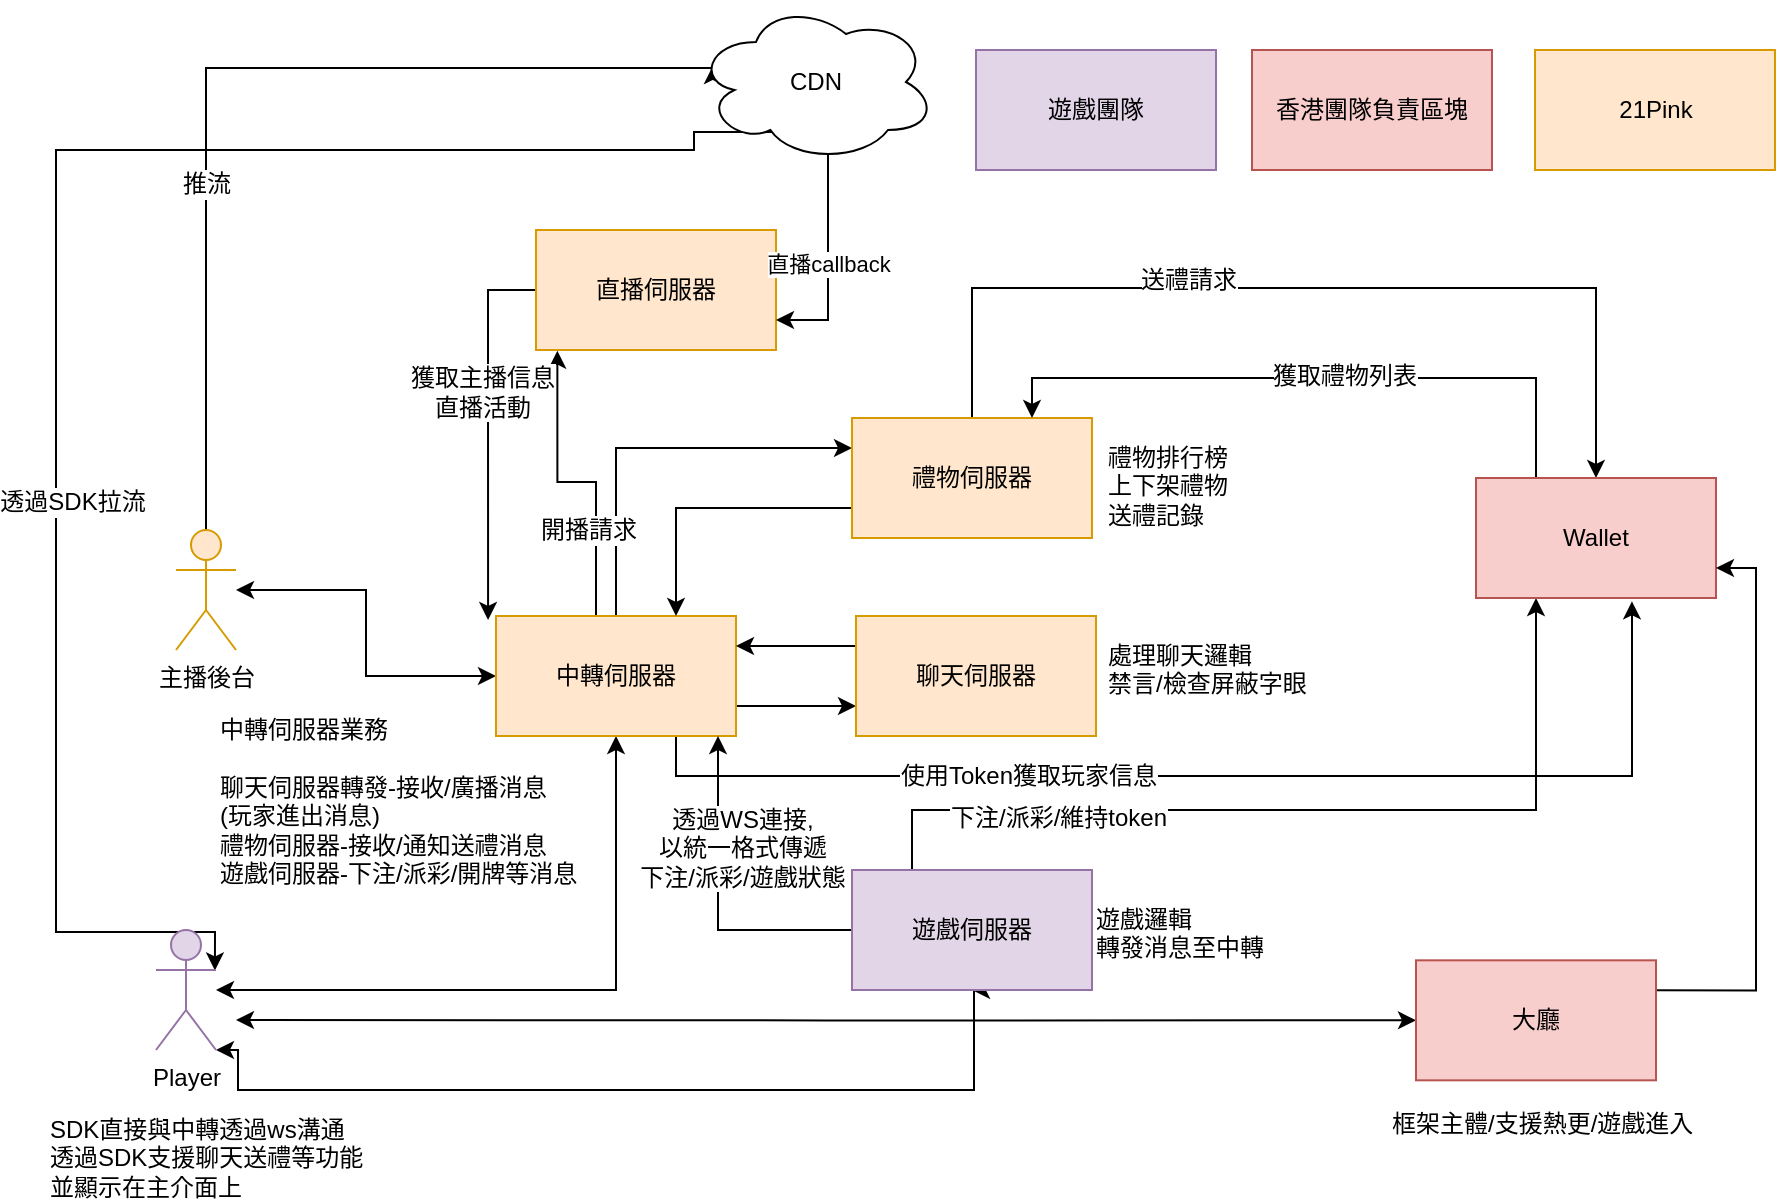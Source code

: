 <mxfile version="11.0.4" type="github"><diagram id="Ht1M8jgEwFfnCIfOTk4-" name="Page-1"><mxGraphModel dx="2066" dy="1030" grid="1" gridSize="10" guides="1" tooltips="1" connect="1" arrows="1" fold="1" page="1" pageScale="1" pageWidth="1169" pageHeight="827" math="0" shadow="0"><root><mxCell id="0"/><mxCell id="1" parent="0"/><mxCell id="rbGTBqMi0TTiPy2rkqW6-1" value="遊戲團隊" style="rounded=0;whiteSpace=wrap;html=1;fillColor=#e1d5e7;strokeColor=#9673a6;" parent="1" vertex="1"><mxGeometry x="617" y="81" width="120" height="60" as="geometry"/></mxCell><mxCell id="rbGTBqMi0TTiPy2rkqW6-2" value="21Pink" style="rounded=0;whiteSpace=wrap;html=1;fillColor=#ffe6cc;strokeColor=#d79b00;" parent="1" vertex="1"><mxGeometry x="896.5" y="81" width="120" height="60" as="geometry"/></mxCell><mxCell id="rbGTBqMi0TTiPy2rkqW6-3" value="香港團隊負責區塊" style="rounded=0;whiteSpace=wrap;html=1;fillColor=#f8cecc;strokeColor=#b85450;" parent="1" vertex="1"><mxGeometry x="755" y="81" width="120" height="60" as="geometry"/></mxCell><mxCell id="rbGTBqMi0TTiPy2rkqW6-34" style="edgeStyle=orthogonalEdgeStyle;rounded=0;orthogonalLoop=1;jettySize=auto;html=1;entryX=0;entryY=0.5;entryDx=0;entryDy=0;startArrow=classic;startFill=1;" parent="1" source="rbGTBqMi0TTiPy2rkqW6-13" target="rbGTBqMi0TTiPy2rkqW6-19" edge="1"><mxGeometry relative="1" as="geometry"/></mxCell><mxCell id="rbGTBqMi0TTiPy2rkqW6-88" style="edgeStyle=orthogonalEdgeStyle;rounded=0;orthogonalLoop=1;jettySize=auto;html=1;exitX=0.5;exitY=0;exitDx=0;exitDy=0;exitPerimeter=0;entryX=0.07;entryY=0.4;entryDx=0;entryDy=0;entryPerimeter=0;startArrow=none;startFill=0;" parent="1" source="rbGTBqMi0TTiPy2rkqW6-13" target="rbGTBqMi0TTiPy2rkqW6-85" edge="1"><mxGeometry relative="1" as="geometry"><Array as="points"><mxPoint x="232" y="90"/></Array></mxGeometry></mxCell><mxCell id="rbGTBqMi0TTiPy2rkqW6-89" value="推流" style="text;html=1;resizable=0;points=[];align=center;verticalAlign=middle;labelBackgroundColor=#ffffff;" parent="rbGTBqMi0TTiPy2rkqW6-88" vertex="1" connectable="0"><mxGeometry x="-0.286" relative="1" as="geometry"><mxPoint as="offset"/></mxGeometry></mxCell><mxCell id="rbGTBqMi0TTiPy2rkqW6-13" value="主播後台" style="shape=umlActor;verticalLabelPosition=bottom;labelBackgroundColor=#ffffff;verticalAlign=top;html=1;outlineConnect=0;fillColor=#ffe6cc;strokeColor=#d79b00;" parent="1" vertex="1"><mxGeometry x="217" y="321" width="30" height="60" as="geometry"/></mxCell><mxCell id="rbGTBqMi0TTiPy2rkqW6-33" style="edgeStyle=orthogonalEdgeStyle;rounded=0;orthogonalLoop=1;jettySize=auto;html=1;entryX=0.5;entryY=1;entryDx=0;entryDy=0;startArrow=classic;startFill=1;" parent="1" source="rbGTBqMi0TTiPy2rkqW6-20" target="rbGTBqMi0TTiPy2rkqW6-19" edge="1"><mxGeometry relative="1" as="geometry"/></mxCell><mxCell id="rbGTBqMi0TTiPy2rkqW6-52" style="edgeStyle=orthogonalEdgeStyle;rounded=0;orthogonalLoop=1;jettySize=auto;html=1;exitX=1;exitY=1;exitDx=0;exitDy=0;exitPerimeter=0;startArrow=classic;startFill=1;entryX=0.5;entryY=1;entryDx=0;entryDy=0;" parent="1" source="rbGTBqMi0TTiPy2rkqW6-20" target="rbGTBqMi0TTiPy2rkqW6-50" edge="1"><mxGeometry relative="1" as="geometry"><mxPoint x="615" y="571" as="targetPoint"/><Array as="points"><mxPoint x="248" y="581"/><mxPoint x="248" y="601"/><mxPoint x="616" y="601"/><mxPoint x="616" y="551"/></Array></mxGeometry></mxCell><mxCell id="rbGTBqMi0TTiPy2rkqW6-91" style="edgeStyle=orthogonalEdgeStyle;rounded=0;orthogonalLoop=1;jettySize=auto;html=1;exitX=0;exitY=0.333;exitDx=0;exitDy=0;exitPerimeter=0;entryX=0.16;entryY=0.55;entryDx=0;entryDy=0;entryPerimeter=0;startArrow=classic;startFill=1;" parent="1" edge="1"><mxGeometry relative="1" as="geometry"><mxPoint x="236.462" y="541.231" as="sourcePoint"/><mxPoint x="525.692" y="101.231" as="targetPoint"/><Array as="points"><mxPoint x="236" y="522"/><mxPoint x="157" y="522"/><mxPoint x="157" y="131"/><mxPoint x="476" y="131"/><mxPoint x="476" y="122"/><mxPoint x="525" y="122"/></Array></mxGeometry></mxCell><mxCell id="rbGTBqMi0TTiPy2rkqW6-92" value="透過SDK拉流" style="text;html=1;resizable=0;points=[];align=center;verticalAlign=middle;labelBackgroundColor=#ffffff;" parent="rbGTBqMi0TTiPy2rkqW6-91" vertex="1" connectable="0"><mxGeometry x="-0.293" relative="1" as="geometry"><mxPoint x="8" as="offset"/></mxGeometry></mxCell><mxCell id="rbGTBqMi0TTiPy2rkqW6-20" value="Player" style="shape=umlActor;verticalLabelPosition=bottom;labelBackgroundColor=#ffffff;verticalAlign=top;html=1;outlineConnect=0;fillColor=#e1d5e7;strokeColor=#9673a6;" parent="1" vertex="1"><mxGeometry x="207" y="521" width="30" height="60" as="geometry"/></mxCell><mxCell id="rbGTBqMi0TTiPy2rkqW6-40" style="edgeStyle=orthogonalEdgeStyle;rounded=0;orthogonalLoop=1;jettySize=auto;html=1;exitX=1;exitY=0.75;exitDx=0;exitDy=0;entryX=0;entryY=0.75;entryDx=0;entryDy=0;" parent="1" source="rbGTBqMi0TTiPy2rkqW6-19" target="rbGTBqMi0TTiPy2rkqW6-35" edge="1"><mxGeometry relative="1" as="geometry"/></mxCell><mxCell id="rbGTBqMi0TTiPy2rkqW6-47" style="edgeStyle=orthogonalEdgeStyle;rounded=0;orthogonalLoop=1;jettySize=auto;html=1;exitX=0.5;exitY=0;exitDx=0;exitDy=0;entryX=0;entryY=0.25;entryDx=0;entryDy=0;" parent="1" source="rbGTBqMi0TTiPy2rkqW6-19" target="rbGTBqMi0TTiPy2rkqW6-46" edge="1"><mxGeometry relative="1" as="geometry"/></mxCell><mxCell id="rbGTBqMi0TTiPy2rkqW6-67" style="edgeStyle=orthogonalEdgeStyle;rounded=0;orthogonalLoop=1;jettySize=auto;html=1;exitX=0.75;exitY=1;exitDx=0;exitDy=0;entryX=0.65;entryY=1.028;entryDx=0;entryDy=0;entryPerimeter=0;" parent="1" source="rbGTBqMi0TTiPy2rkqW6-19" target="rbGTBqMi0TTiPy2rkqW6-63" edge="1"><mxGeometry relative="1" as="geometry"/></mxCell><mxCell id="rbGTBqMi0TTiPy2rkqW6-68" value="使用Token獲取玩家信息" style="text;html=1;resizable=0;points=[];align=center;verticalAlign=middle;labelBackgroundColor=#ffffff;" parent="rbGTBqMi0TTiPy2rkqW6-67" vertex="1" connectable="0"><mxGeometry x="-0.331" relative="1" as="geometry"><mxPoint as="offset"/></mxGeometry></mxCell><mxCell id="rbGTBqMi0TTiPy2rkqW6-74" style="edgeStyle=orthogonalEdgeStyle;rounded=0;orthogonalLoop=1;jettySize=auto;html=1;exitX=0.25;exitY=0;exitDx=0;exitDy=0;entryX=0.089;entryY=1.006;entryDx=0;entryDy=0;entryPerimeter=0;startArrow=none;startFill=0;" parent="1" source="rbGTBqMi0TTiPy2rkqW6-19" target="rbGTBqMi0TTiPy2rkqW6-69" edge="1"><mxGeometry relative="1" as="geometry"><Array as="points"><mxPoint x="427" y="364"/><mxPoint x="427" y="297"/><mxPoint x="408" y="297"/></Array></mxGeometry></mxCell><mxCell id="rbGTBqMi0TTiPy2rkqW6-75" value="開播請求" style="text;html=1;resizable=0;points=[];align=center;verticalAlign=middle;labelBackgroundColor=#ffffff;" parent="rbGTBqMi0TTiPy2rkqW6-74" vertex="1" connectable="0"><mxGeometry x="-0.26" y="4" relative="1" as="geometry"><mxPoint as="offset"/></mxGeometry></mxCell><mxCell id="rbGTBqMi0TTiPy2rkqW6-19" value="中轉伺服器" style="rounded=0;whiteSpace=wrap;html=1;fillColor=#ffe6cc;strokeColor=#d79b00;" parent="1" vertex="1"><mxGeometry x="377" y="364" width="120" height="60" as="geometry"/></mxCell><mxCell id="rbGTBqMi0TTiPy2rkqW6-39" style="edgeStyle=orthogonalEdgeStyle;rounded=0;orthogonalLoop=1;jettySize=auto;html=1;exitX=0;exitY=0.25;exitDx=0;exitDy=0;entryX=1;entryY=0.25;entryDx=0;entryDy=0;" parent="1" source="rbGTBqMi0TTiPy2rkqW6-35" target="rbGTBqMi0TTiPy2rkqW6-19" edge="1"><mxGeometry relative="1" as="geometry"/></mxCell><mxCell id="rbGTBqMi0TTiPy2rkqW6-35" value="聊天伺服器" style="rounded=0;whiteSpace=wrap;html=1;fillColor=#ffe6cc;strokeColor=#d79b00;" parent="1" vertex="1"><mxGeometry x="557" y="364" width="120" height="60" as="geometry"/></mxCell><mxCell id="rbGTBqMi0TTiPy2rkqW6-42" value="處理聊天邏輯&lt;br&gt;禁言/檢查屏蔽字眼" style="text;html=1;resizable=0;points=[];autosize=1;align=left;verticalAlign=top;spacingTop=-4;" parent="1" vertex="1"><mxGeometry x="681" y="374" width="110" height="30" as="geometry"/></mxCell><mxCell id="rbGTBqMi0TTiPy2rkqW6-43" value="中轉伺服器業務&lt;br&gt;&lt;br&gt;聊天伺服器轉發-接收/廣播消息&lt;br&gt;(玩家進出消息)&lt;br&gt;禮物伺服器-接收/通知送禮消息&lt;br&gt;遊戲伺服器-下注/派彩/開牌等消息" style="text;html=1;resizable=0;points=[];autosize=1;align=left;verticalAlign=top;spacingTop=-4;" parent="1" vertex="1"><mxGeometry x="237" y="411" width="210" height="80" as="geometry"/></mxCell><mxCell id="rbGTBqMi0TTiPy2rkqW6-48" style="edgeStyle=orthogonalEdgeStyle;rounded=0;orthogonalLoop=1;jettySize=auto;html=1;exitX=0;exitY=0.75;exitDx=0;exitDy=0;entryX=0.75;entryY=0;entryDx=0;entryDy=0;" parent="1" source="rbGTBqMi0TTiPy2rkqW6-46" target="rbGTBqMi0TTiPy2rkqW6-19" edge="1"><mxGeometry relative="1" as="geometry"><mxPoint x="467" y="351" as="targetPoint"/></mxGeometry></mxCell><mxCell id="rbGTBqMi0TTiPy2rkqW6-58" style="edgeStyle=orthogonalEdgeStyle;rounded=0;orthogonalLoop=1;jettySize=auto;html=1;exitX=0.5;exitY=0;exitDx=0;exitDy=0;entryX=0.5;entryY=0;entryDx=0;entryDy=0;" parent="1" source="rbGTBqMi0TTiPy2rkqW6-46" target="rbGTBqMi0TTiPy2rkqW6-63" edge="1"><mxGeometry relative="1" as="geometry"><mxPoint x="807" y="186" as="targetPoint"/><Array as="points"><mxPoint x="615" y="200"/><mxPoint x="927" y="200"/></Array></mxGeometry></mxCell><mxCell id="rbGTBqMi0TTiPy2rkqW6-59" value="送禮請求" style="text;html=1;resizable=0;points=[];align=center;verticalAlign=middle;labelBackgroundColor=#ffffff;" parent="rbGTBqMi0TTiPy2rkqW6-58" vertex="1" connectable="0"><mxGeometry x="-0.267" y="4" relative="1" as="geometry"><mxPoint as="offset"/></mxGeometry></mxCell><mxCell id="rbGTBqMi0TTiPy2rkqW6-46" value="禮物伺服器" style="rounded=0;whiteSpace=wrap;html=1;fillColor=#ffe6cc;strokeColor=#d79b00;" parent="1" vertex="1"><mxGeometry x="555" y="265" width="120" height="60" as="geometry"/></mxCell><mxCell id="rbGTBqMi0TTiPy2rkqW6-65" style="edgeStyle=orthogonalEdgeStyle;rounded=0;orthogonalLoop=1;jettySize=auto;html=1;exitX=0.25;exitY=0;exitDx=0;exitDy=0;entryX=0.25;entryY=1;entryDx=0;entryDy=0;" parent="1" source="rbGTBqMi0TTiPy2rkqW6-50" target="rbGTBqMi0TTiPy2rkqW6-63" edge="1"><mxGeometry relative="1" as="geometry"><Array as="points"><mxPoint x="585" y="461"/><mxPoint x="897" y="461"/></Array></mxGeometry></mxCell><mxCell id="rbGTBqMi0TTiPy2rkqW6-66" value="下注/派彩/維持token" style="text;html=1;resizable=0;points=[];align=center;verticalAlign=middle;labelBackgroundColor=#ffffff;" parent="rbGTBqMi0TTiPy2rkqW6-65" vertex="1" connectable="0"><mxGeometry x="-0.541" y="-4" relative="1" as="geometry"><mxPoint as="offset"/></mxGeometry></mxCell><mxCell id="40Gpit0oG4CnMM87OzA6-2" style="edgeStyle=orthogonalEdgeStyle;rounded=0;orthogonalLoop=1;jettySize=auto;html=1;exitX=0;exitY=0.5;exitDx=0;exitDy=0;entryX=0.925;entryY=1;entryDx=0;entryDy=0;entryPerimeter=0;" edge="1" parent="1" source="rbGTBqMi0TTiPy2rkqW6-50" target="rbGTBqMi0TTiPy2rkqW6-19"><mxGeometry relative="1" as="geometry"/></mxCell><mxCell id="40Gpit0oG4CnMM87OzA6-3" value="透過WS連接,&lt;br&gt;以統一格式傳遞&lt;br&gt;下注/派彩/遊戲狀態" style="text;html=1;resizable=0;points=[];align=center;verticalAlign=middle;labelBackgroundColor=#ffffff;" vertex="1" connectable="0" parent="40Gpit0oG4CnMM87OzA6-2"><mxGeometry x="-0.183" y="-20" relative="1" as="geometry"><mxPoint x="-8" y="-41" as="offset"/></mxGeometry></mxCell><mxCell id="rbGTBqMi0TTiPy2rkqW6-50" value="遊戲伺服器" style="rounded=0;whiteSpace=wrap;html=1;fillColor=#e1d5e7;strokeColor=#9673a6;" parent="1" vertex="1"><mxGeometry x="555" y="491" width="120" height="60" as="geometry"/></mxCell><mxCell id="rbGTBqMi0TTiPy2rkqW6-55" value="遊戲邏輯&lt;br&gt;轉發消息至中轉" style="text;html=1;resizable=0;points=[];autosize=1;align=left;verticalAlign=top;spacingTop=-4;" parent="1" vertex="1"><mxGeometry x="675" y="506" width="110" height="30" as="geometry"/></mxCell><mxCell id="rbGTBqMi0TTiPy2rkqW6-56" value="禮物排行榜&lt;br&gt;上下架禮物&lt;br&gt;送禮記錄" style="text;html=1;resizable=0;points=[];autosize=1;align=left;verticalAlign=top;spacingTop=-4;" parent="1" vertex="1"><mxGeometry x="681" y="275" width="80" height="40" as="geometry"/></mxCell><mxCell id="rbGTBqMi0TTiPy2rkqW6-61" style="edgeStyle=orthogonalEdgeStyle;rounded=0;orthogonalLoop=1;jettySize=auto;html=1;exitX=0.25;exitY=0;exitDx=0;exitDy=0;entryX=0.75;entryY=0;entryDx=0;entryDy=0;" parent="1" source="rbGTBqMi0TTiPy2rkqW6-63" target="rbGTBqMi0TTiPy2rkqW6-46" edge="1"><mxGeometry relative="1" as="geometry"><mxPoint x="807" y="216" as="sourcePoint"/></mxGeometry></mxCell><mxCell id="rbGTBqMi0TTiPy2rkqW6-62" value="獲取禮物列表" style="text;html=1;resizable=0;points=[];align=center;verticalAlign=middle;labelBackgroundColor=#ffffff;" parent="rbGTBqMi0TTiPy2rkqW6-61" vertex="1" connectable="0"><mxGeometry x="-0.093" y="-1" relative="1" as="geometry"><mxPoint as="offset"/></mxGeometry></mxCell><mxCell id="rbGTBqMi0TTiPy2rkqW6-63" value="Wallet" style="rounded=0;whiteSpace=wrap;html=1;fillColor=#f8cecc;strokeColor=#b85450;" parent="1" vertex="1"><mxGeometry x="867" y="295" width="120" height="60" as="geometry"/></mxCell><mxCell id="rbGTBqMi0TTiPy2rkqW6-77" style="edgeStyle=orthogonalEdgeStyle;rounded=0;orthogonalLoop=1;jettySize=auto;html=1;exitX=0;exitY=0.5;exitDx=0;exitDy=0;entryX=-0.033;entryY=0.033;entryDx=0;entryDy=0;entryPerimeter=0;startArrow=none;startFill=0;" parent="1" source="rbGTBqMi0TTiPy2rkqW6-69" target="rbGTBqMi0TTiPy2rkqW6-19" edge="1"><mxGeometry relative="1" as="geometry"/></mxCell><mxCell id="rbGTBqMi0TTiPy2rkqW6-78" value="獲取主播信息&lt;br&gt;直播活動" style="text;html=1;resizable=0;points=[];align=center;verticalAlign=middle;labelBackgroundColor=#ffffff;" parent="rbGTBqMi0TTiPy2rkqW6-77" vertex="1" connectable="0"><mxGeometry x="-0.211" y="-3" relative="1" as="geometry"><mxPoint as="offset"/></mxGeometry></mxCell><mxCell id="rbGTBqMi0TTiPy2rkqW6-69" value="直播伺服器" style="rounded=0;whiteSpace=wrap;html=1;fillColor=#ffe6cc;strokeColor=#d79b00;" parent="1" vertex="1"><mxGeometry x="397" y="171" width="120" height="60" as="geometry"/></mxCell><mxCell id="rbGTBqMi0TTiPy2rkqW6-82" style="edgeStyle=orthogonalEdgeStyle;rounded=0;orthogonalLoop=1;jettySize=auto;html=1;exitX=1;exitY=0.25;exitDx=0;exitDy=0;entryX=1;entryY=0.75;entryDx=0;entryDy=0;startArrow=none;startFill=0;" parent="1" source="rbGTBqMi0TTiPy2rkqW6-79" target="rbGTBqMi0TTiPy2rkqW6-63" edge="1"><mxGeometry relative="1" as="geometry"/></mxCell><mxCell id="rbGTBqMi0TTiPy2rkqW6-83" style="edgeStyle=orthogonalEdgeStyle;rounded=0;orthogonalLoop=1;jettySize=auto;html=1;exitX=0;exitY=0.5;exitDx=0;exitDy=0;startArrow=classic;startFill=1;" parent="1" source="rbGTBqMi0TTiPy2rkqW6-79" edge="1"><mxGeometry relative="1" as="geometry"><mxPoint x="247" y="566" as="targetPoint"/></mxGeometry></mxCell><mxCell id="rbGTBqMi0TTiPy2rkqW6-79" value="大廳" style="rounded=0;whiteSpace=wrap;html=1;fillColor=#f8cecc;strokeColor=#b85450;" parent="1" vertex="1"><mxGeometry x="837" y="536.167" width="120" height="60" as="geometry"/></mxCell><mxCell id="rbGTBqMi0TTiPy2rkqW6-84" value="框架主體/支援熱更/遊戲進入&lt;br&gt;" style="text;html=1;resizable=0;points=[];autosize=1;align=left;verticalAlign=top;spacingTop=-4;" parent="1" vertex="1"><mxGeometry x="823" y="608" width="170" height="20" as="geometry"/></mxCell><mxCell id="rbGTBqMi0TTiPy2rkqW6-90" value="直播callback" style="edgeStyle=orthogonalEdgeStyle;rounded=0;orthogonalLoop=1;jettySize=auto;html=1;exitX=0.55;exitY=0.95;exitDx=0;exitDy=0;exitPerimeter=0;entryX=1;entryY=0.75;entryDx=0;entryDy=0;startArrow=none;startFill=0;" parent="1" source="rbGTBqMi0TTiPy2rkqW6-85" target="rbGTBqMi0TTiPy2rkqW6-69" edge="1"><mxGeometry relative="1" as="geometry"/></mxCell><mxCell id="rbGTBqMi0TTiPy2rkqW6-85" value="CDN" style="ellipse;shape=cloud;whiteSpace=wrap;html=1;" parent="1" vertex="1"><mxGeometry x="477" y="57" width="120" height="80" as="geometry"/></mxCell><mxCell id="rbGTBqMi0TTiPy2rkqW6-97" value="SDK直接與中轉透過ws溝通&lt;br&gt;透過SDK支援聊天送禮等功能&lt;br&gt;並顯示在主介面上&lt;br&gt;" style="text;html=1;resizable=0;points=[];autosize=1;align=left;verticalAlign=top;spacingTop=-4;" parent="1" vertex="1"><mxGeometry x="152" y="611" width="190" height="40" as="geometry"/></mxCell></root></mxGraphModel></diagram></mxfile>